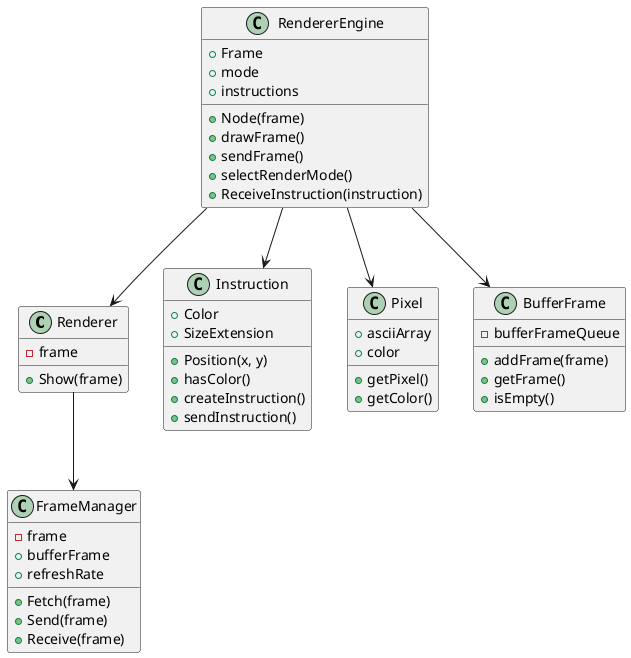 @startuml
class Renderer {
    -frame
    +Show(frame)
}

class FrameManager {
    -frame
    +bufferFrame
    +refreshRate
    +Fetch(frame)
    +Send(frame)
    +Receive(frame)
}

class RendererEngine {
    +Node(frame)
    +Frame
    +mode
    +instructions
    +drawFrame()
    +sendFrame()
    +selectRenderMode()
    +ReceiveInstruction(instruction)
}

class Instruction {
    +Color
    +SizeExtension
    +Position(x, y)
    +hasColor()
    +createInstruction()
    +sendInstruction()
}

class Pixel {
    +asciiArray
    +color
    +getPixel()
    +getColor()
}

class BufferFrame {
    -bufferFrameQueue
    +addFrame(frame)
    +getFrame()
    +isEmpty()
}

Renderer --> FrameManager
RendererEngine --> Renderer
RendererEngine --> Instruction
RendererEngine --> Pixel
RendererEngine --> BufferFrame
@enduml
